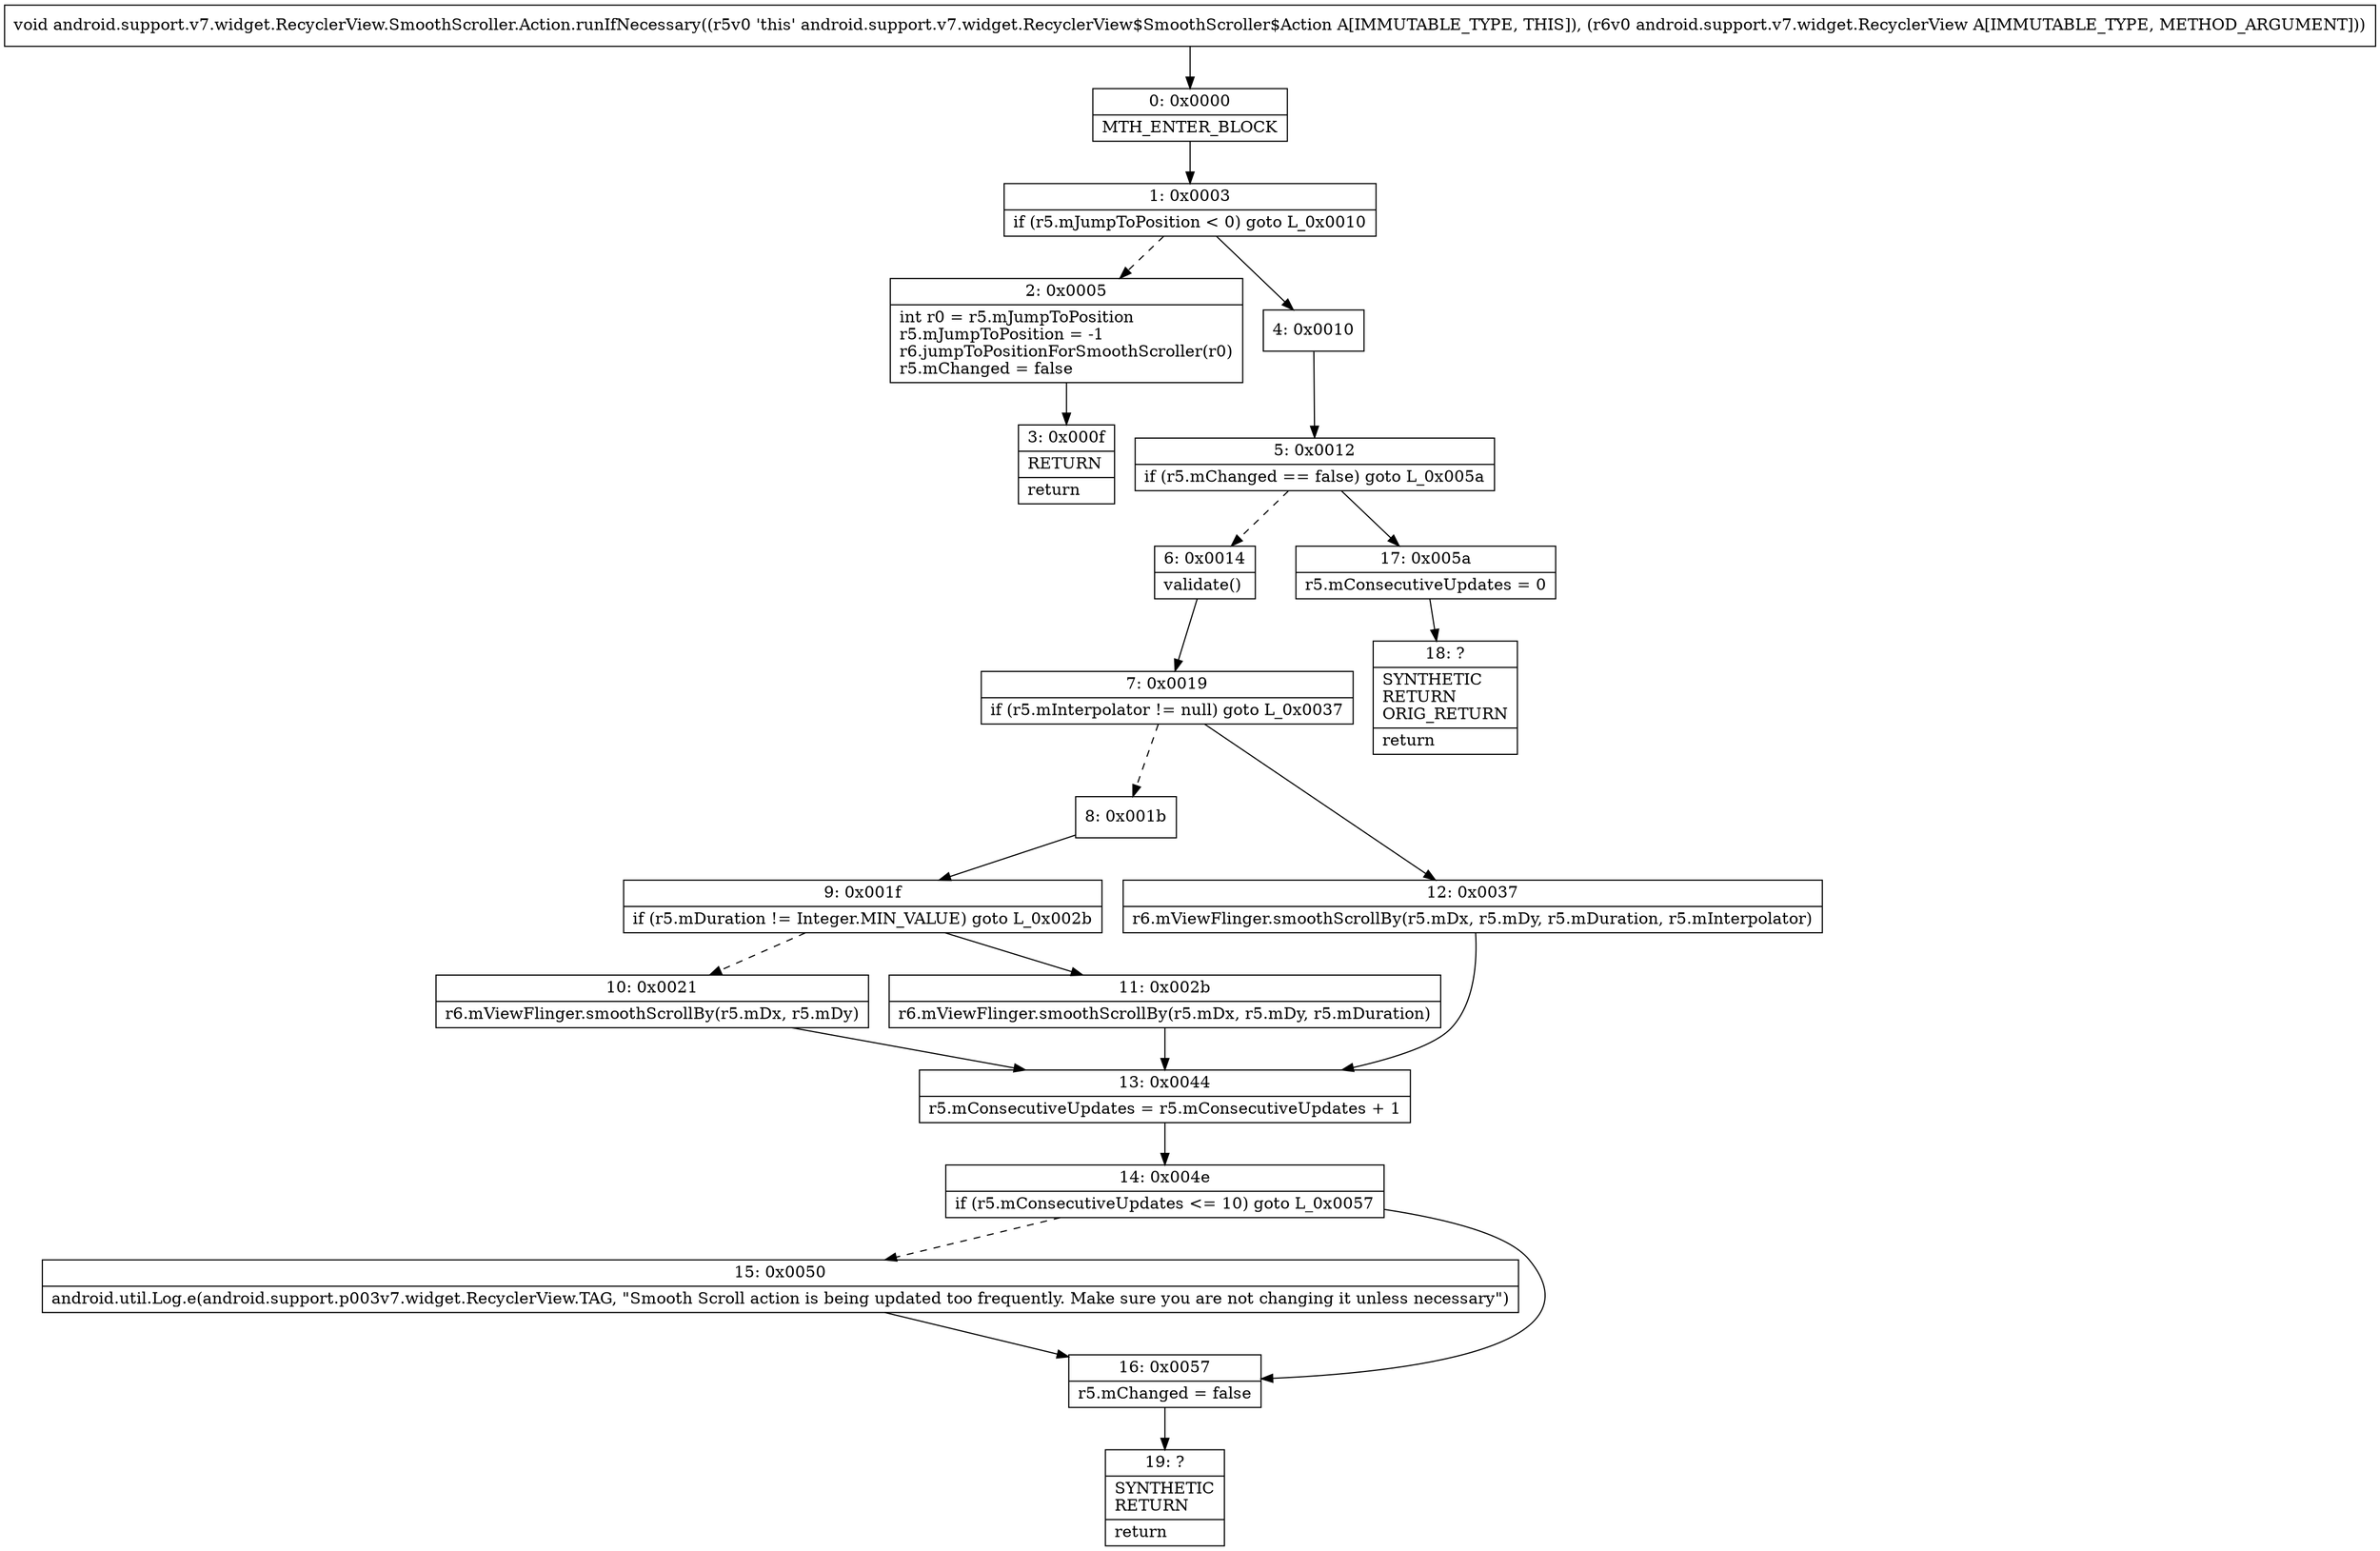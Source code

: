 digraph "CFG forandroid.support.v7.widget.RecyclerView.SmoothScroller.Action.runIfNecessary(Landroid\/support\/v7\/widget\/RecyclerView;)V" {
Node_0 [shape=record,label="{0\:\ 0x0000|MTH_ENTER_BLOCK\l}"];
Node_1 [shape=record,label="{1\:\ 0x0003|if (r5.mJumpToPosition \< 0) goto L_0x0010\l}"];
Node_2 [shape=record,label="{2\:\ 0x0005|int r0 = r5.mJumpToPosition\lr5.mJumpToPosition = \-1\lr6.jumpToPositionForSmoothScroller(r0)\lr5.mChanged = false\l}"];
Node_3 [shape=record,label="{3\:\ 0x000f|RETURN\l|return\l}"];
Node_4 [shape=record,label="{4\:\ 0x0010}"];
Node_5 [shape=record,label="{5\:\ 0x0012|if (r5.mChanged == false) goto L_0x005a\l}"];
Node_6 [shape=record,label="{6\:\ 0x0014|validate()\l}"];
Node_7 [shape=record,label="{7\:\ 0x0019|if (r5.mInterpolator != null) goto L_0x0037\l}"];
Node_8 [shape=record,label="{8\:\ 0x001b}"];
Node_9 [shape=record,label="{9\:\ 0x001f|if (r5.mDuration != Integer.MIN_VALUE) goto L_0x002b\l}"];
Node_10 [shape=record,label="{10\:\ 0x0021|r6.mViewFlinger.smoothScrollBy(r5.mDx, r5.mDy)\l}"];
Node_11 [shape=record,label="{11\:\ 0x002b|r6.mViewFlinger.smoothScrollBy(r5.mDx, r5.mDy, r5.mDuration)\l}"];
Node_12 [shape=record,label="{12\:\ 0x0037|r6.mViewFlinger.smoothScrollBy(r5.mDx, r5.mDy, r5.mDuration, r5.mInterpolator)\l}"];
Node_13 [shape=record,label="{13\:\ 0x0044|r5.mConsecutiveUpdates = r5.mConsecutiveUpdates + 1\l}"];
Node_14 [shape=record,label="{14\:\ 0x004e|if (r5.mConsecutiveUpdates \<= 10) goto L_0x0057\l}"];
Node_15 [shape=record,label="{15\:\ 0x0050|android.util.Log.e(android.support.p003v7.widget.RecyclerView.TAG, \"Smooth Scroll action is being updated too frequently. Make sure you are not changing it unless necessary\")\l}"];
Node_16 [shape=record,label="{16\:\ 0x0057|r5.mChanged = false\l}"];
Node_17 [shape=record,label="{17\:\ 0x005a|r5.mConsecutiveUpdates = 0\l}"];
Node_18 [shape=record,label="{18\:\ ?|SYNTHETIC\lRETURN\lORIG_RETURN\l|return\l}"];
Node_19 [shape=record,label="{19\:\ ?|SYNTHETIC\lRETURN\l|return\l}"];
MethodNode[shape=record,label="{void android.support.v7.widget.RecyclerView.SmoothScroller.Action.runIfNecessary((r5v0 'this' android.support.v7.widget.RecyclerView$SmoothScroller$Action A[IMMUTABLE_TYPE, THIS]), (r6v0 android.support.v7.widget.RecyclerView A[IMMUTABLE_TYPE, METHOD_ARGUMENT])) }"];
MethodNode -> Node_0;
Node_0 -> Node_1;
Node_1 -> Node_2[style=dashed];
Node_1 -> Node_4;
Node_2 -> Node_3;
Node_4 -> Node_5;
Node_5 -> Node_6[style=dashed];
Node_5 -> Node_17;
Node_6 -> Node_7;
Node_7 -> Node_8[style=dashed];
Node_7 -> Node_12;
Node_8 -> Node_9;
Node_9 -> Node_10[style=dashed];
Node_9 -> Node_11;
Node_10 -> Node_13;
Node_11 -> Node_13;
Node_12 -> Node_13;
Node_13 -> Node_14;
Node_14 -> Node_15[style=dashed];
Node_14 -> Node_16;
Node_15 -> Node_16;
Node_16 -> Node_19;
Node_17 -> Node_18;
}

